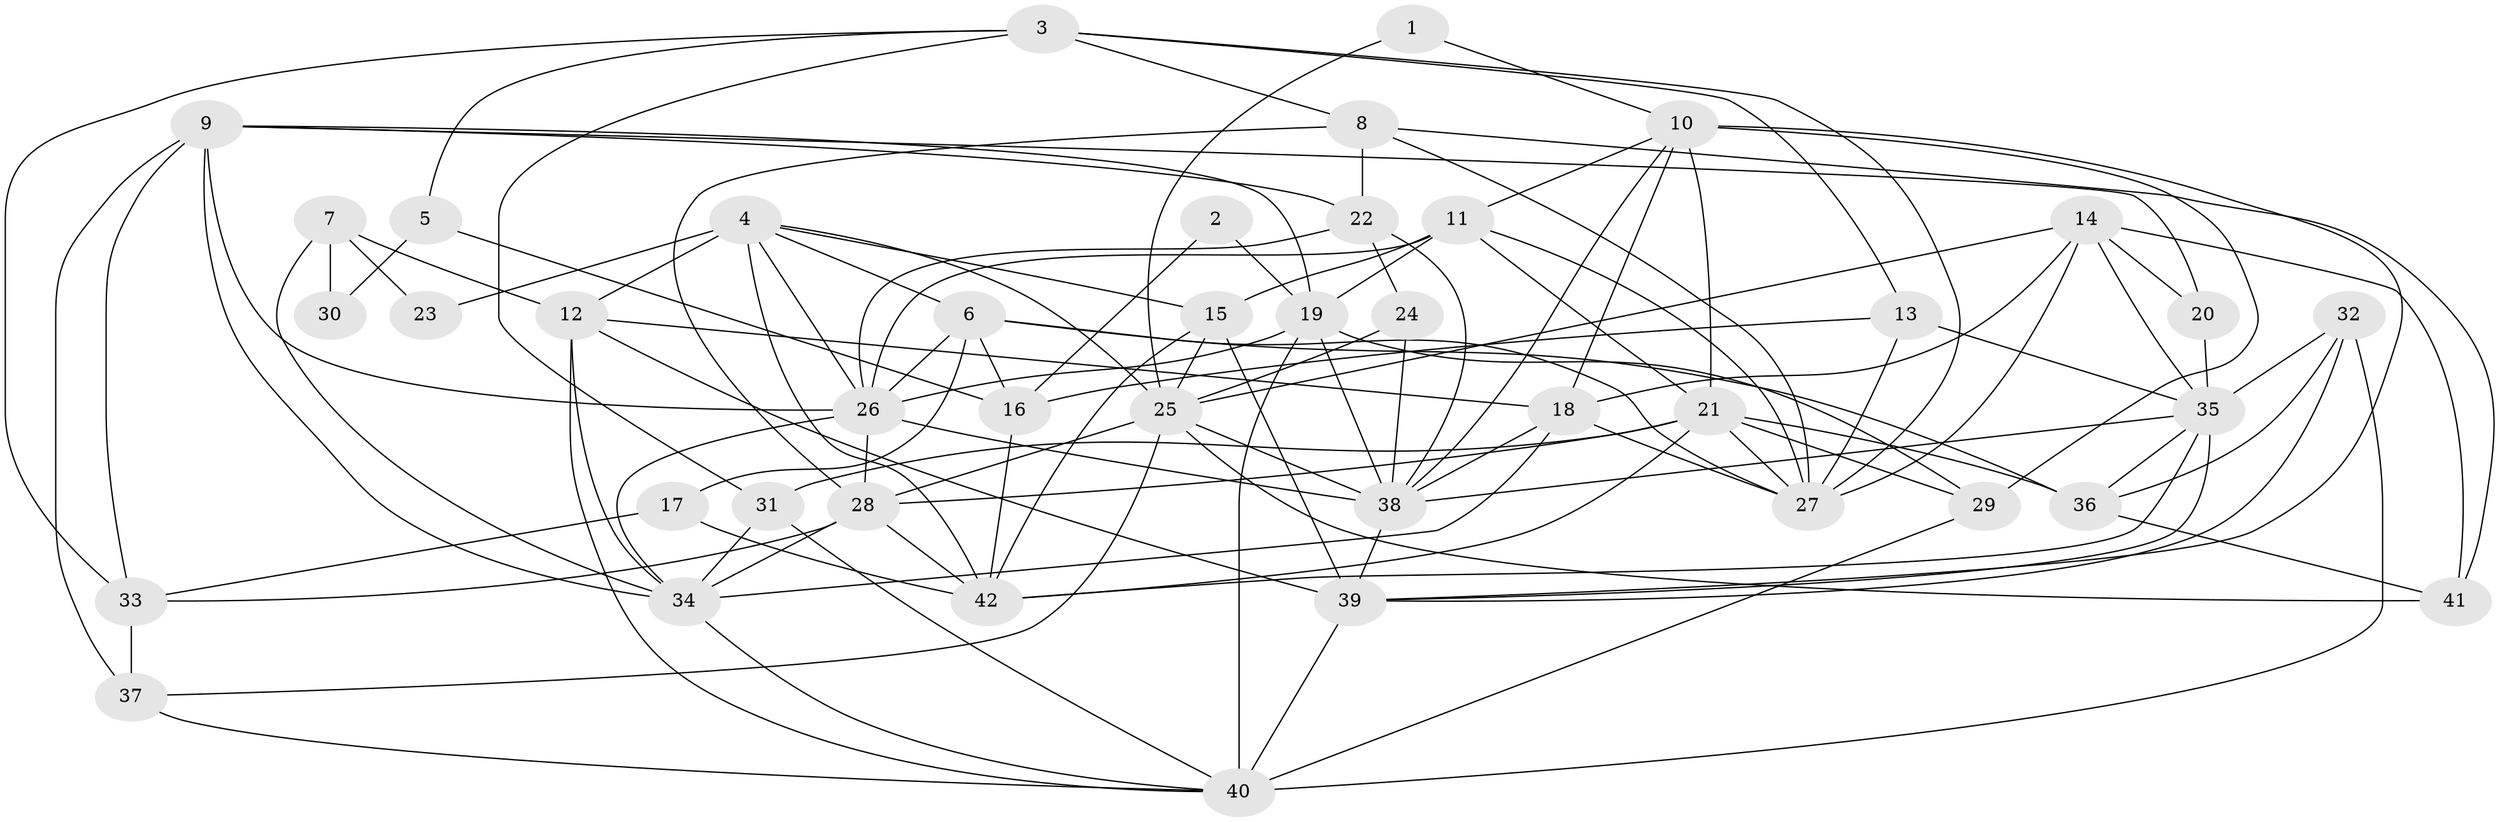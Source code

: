 // original degree distribution, {6: 0.10843373493975904, 4: 0.18072289156626506, 2: 0.1566265060240964, 3: 0.2891566265060241, 5: 0.21686746987951808, 7: 0.024096385542168676, 8: 0.024096385542168676}
// Generated by graph-tools (version 1.1) at 2025/37/03/04/25 23:37:12]
// undirected, 42 vertices, 115 edges
graph export_dot {
  node [color=gray90,style=filled];
  1;
  2;
  3;
  4;
  5;
  6;
  7;
  8;
  9;
  10;
  11;
  12;
  13;
  14;
  15;
  16;
  17;
  18;
  19;
  20;
  21;
  22;
  23;
  24;
  25;
  26;
  27;
  28;
  29;
  30;
  31;
  32;
  33;
  34;
  35;
  36;
  37;
  38;
  39;
  40;
  41;
  42;
  1 -- 10 [weight=1.0];
  1 -- 25 [weight=1.0];
  2 -- 16 [weight=1.0];
  2 -- 19 [weight=1.0];
  3 -- 5 [weight=1.0];
  3 -- 8 [weight=1.0];
  3 -- 13 [weight=1.0];
  3 -- 27 [weight=1.0];
  3 -- 31 [weight=1.0];
  3 -- 33 [weight=1.0];
  4 -- 6 [weight=1.0];
  4 -- 12 [weight=1.0];
  4 -- 15 [weight=1.0];
  4 -- 23 [weight=1.0];
  4 -- 25 [weight=1.0];
  4 -- 26 [weight=1.0];
  4 -- 42 [weight=1.0];
  5 -- 16 [weight=1.0];
  5 -- 30 [weight=2.0];
  6 -- 16 [weight=1.0];
  6 -- 17 [weight=1.0];
  6 -- 26 [weight=1.0];
  6 -- 27 [weight=1.0];
  6 -- 36 [weight=1.0];
  7 -- 12 [weight=1.0];
  7 -- 23 [weight=1.0];
  7 -- 30 [weight=1.0];
  7 -- 34 [weight=1.0];
  8 -- 22 [weight=1.0];
  8 -- 27 [weight=1.0];
  8 -- 28 [weight=1.0];
  8 -- 41 [weight=1.0];
  9 -- 19 [weight=1.0];
  9 -- 20 [weight=1.0];
  9 -- 22 [weight=1.0];
  9 -- 26 [weight=1.0];
  9 -- 33 [weight=1.0];
  9 -- 34 [weight=1.0];
  9 -- 37 [weight=1.0];
  10 -- 11 [weight=1.0];
  10 -- 18 [weight=1.0];
  10 -- 21 [weight=1.0];
  10 -- 29 [weight=1.0];
  10 -- 38 [weight=1.0];
  10 -- 39 [weight=1.0];
  11 -- 15 [weight=1.0];
  11 -- 19 [weight=1.0];
  11 -- 21 [weight=2.0];
  11 -- 26 [weight=1.0];
  11 -- 27 [weight=1.0];
  12 -- 18 [weight=1.0];
  12 -- 34 [weight=1.0];
  12 -- 39 [weight=1.0];
  12 -- 40 [weight=1.0];
  13 -- 16 [weight=1.0];
  13 -- 27 [weight=1.0];
  13 -- 35 [weight=1.0];
  14 -- 18 [weight=1.0];
  14 -- 20 [weight=1.0];
  14 -- 25 [weight=1.0];
  14 -- 27 [weight=1.0];
  14 -- 35 [weight=1.0];
  14 -- 41 [weight=1.0];
  15 -- 25 [weight=1.0];
  15 -- 39 [weight=1.0];
  15 -- 42 [weight=1.0];
  16 -- 42 [weight=1.0];
  17 -- 33 [weight=1.0];
  17 -- 42 [weight=1.0];
  18 -- 27 [weight=1.0];
  18 -- 34 [weight=1.0];
  18 -- 38 [weight=1.0];
  19 -- 26 [weight=2.0];
  19 -- 29 [weight=2.0];
  19 -- 38 [weight=1.0];
  19 -- 40 [weight=1.0];
  20 -- 35 [weight=1.0];
  21 -- 27 [weight=1.0];
  21 -- 28 [weight=1.0];
  21 -- 29 [weight=1.0];
  21 -- 31 [weight=1.0];
  21 -- 36 [weight=2.0];
  21 -- 42 [weight=1.0];
  22 -- 24 [weight=1.0];
  22 -- 26 [weight=1.0];
  22 -- 38 [weight=1.0];
  24 -- 25 [weight=2.0];
  24 -- 38 [weight=1.0];
  25 -- 28 [weight=1.0];
  25 -- 37 [weight=1.0];
  25 -- 38 [weight=1.0];
  25 -- 41 [weight=2.0];
  26 -- 28 [weight=1.0];
  26 -- 34 [weight=1.0];
  26 -- 38 [weight=1.0];
  28 -- 33 [weight=1.0];
  28 -- 34 [weight=1.0];
  28 -- 42 [weight=1.0];
  29 -- 40 [weight=1.0];
  31 -- 34 [weight=1.0];
  31 -- 40 [weight=1.0];
  32 -- 35 [weight=1.0];
  32 -- 36 [weight=1.0];
  32 -- 39 [weight=1.0];
  32 -- 40 [weight=1.0];
  33 -- 37 [weight=1.0];
  34 -- 40 [weight=1.0];
  35 -- 36 [weight=1.0];
  35 -- 38 [weight=1.0];
  35 -- 39 [weight=1.0];
  35 -- 42 [weight=1.0];
  36 -- 41 [weight=1.0];
  37 -- 40 [weight=1.0];
  38 -- 39 [weight=1.0];
  39 -- 40 [weight=2.0];
}
